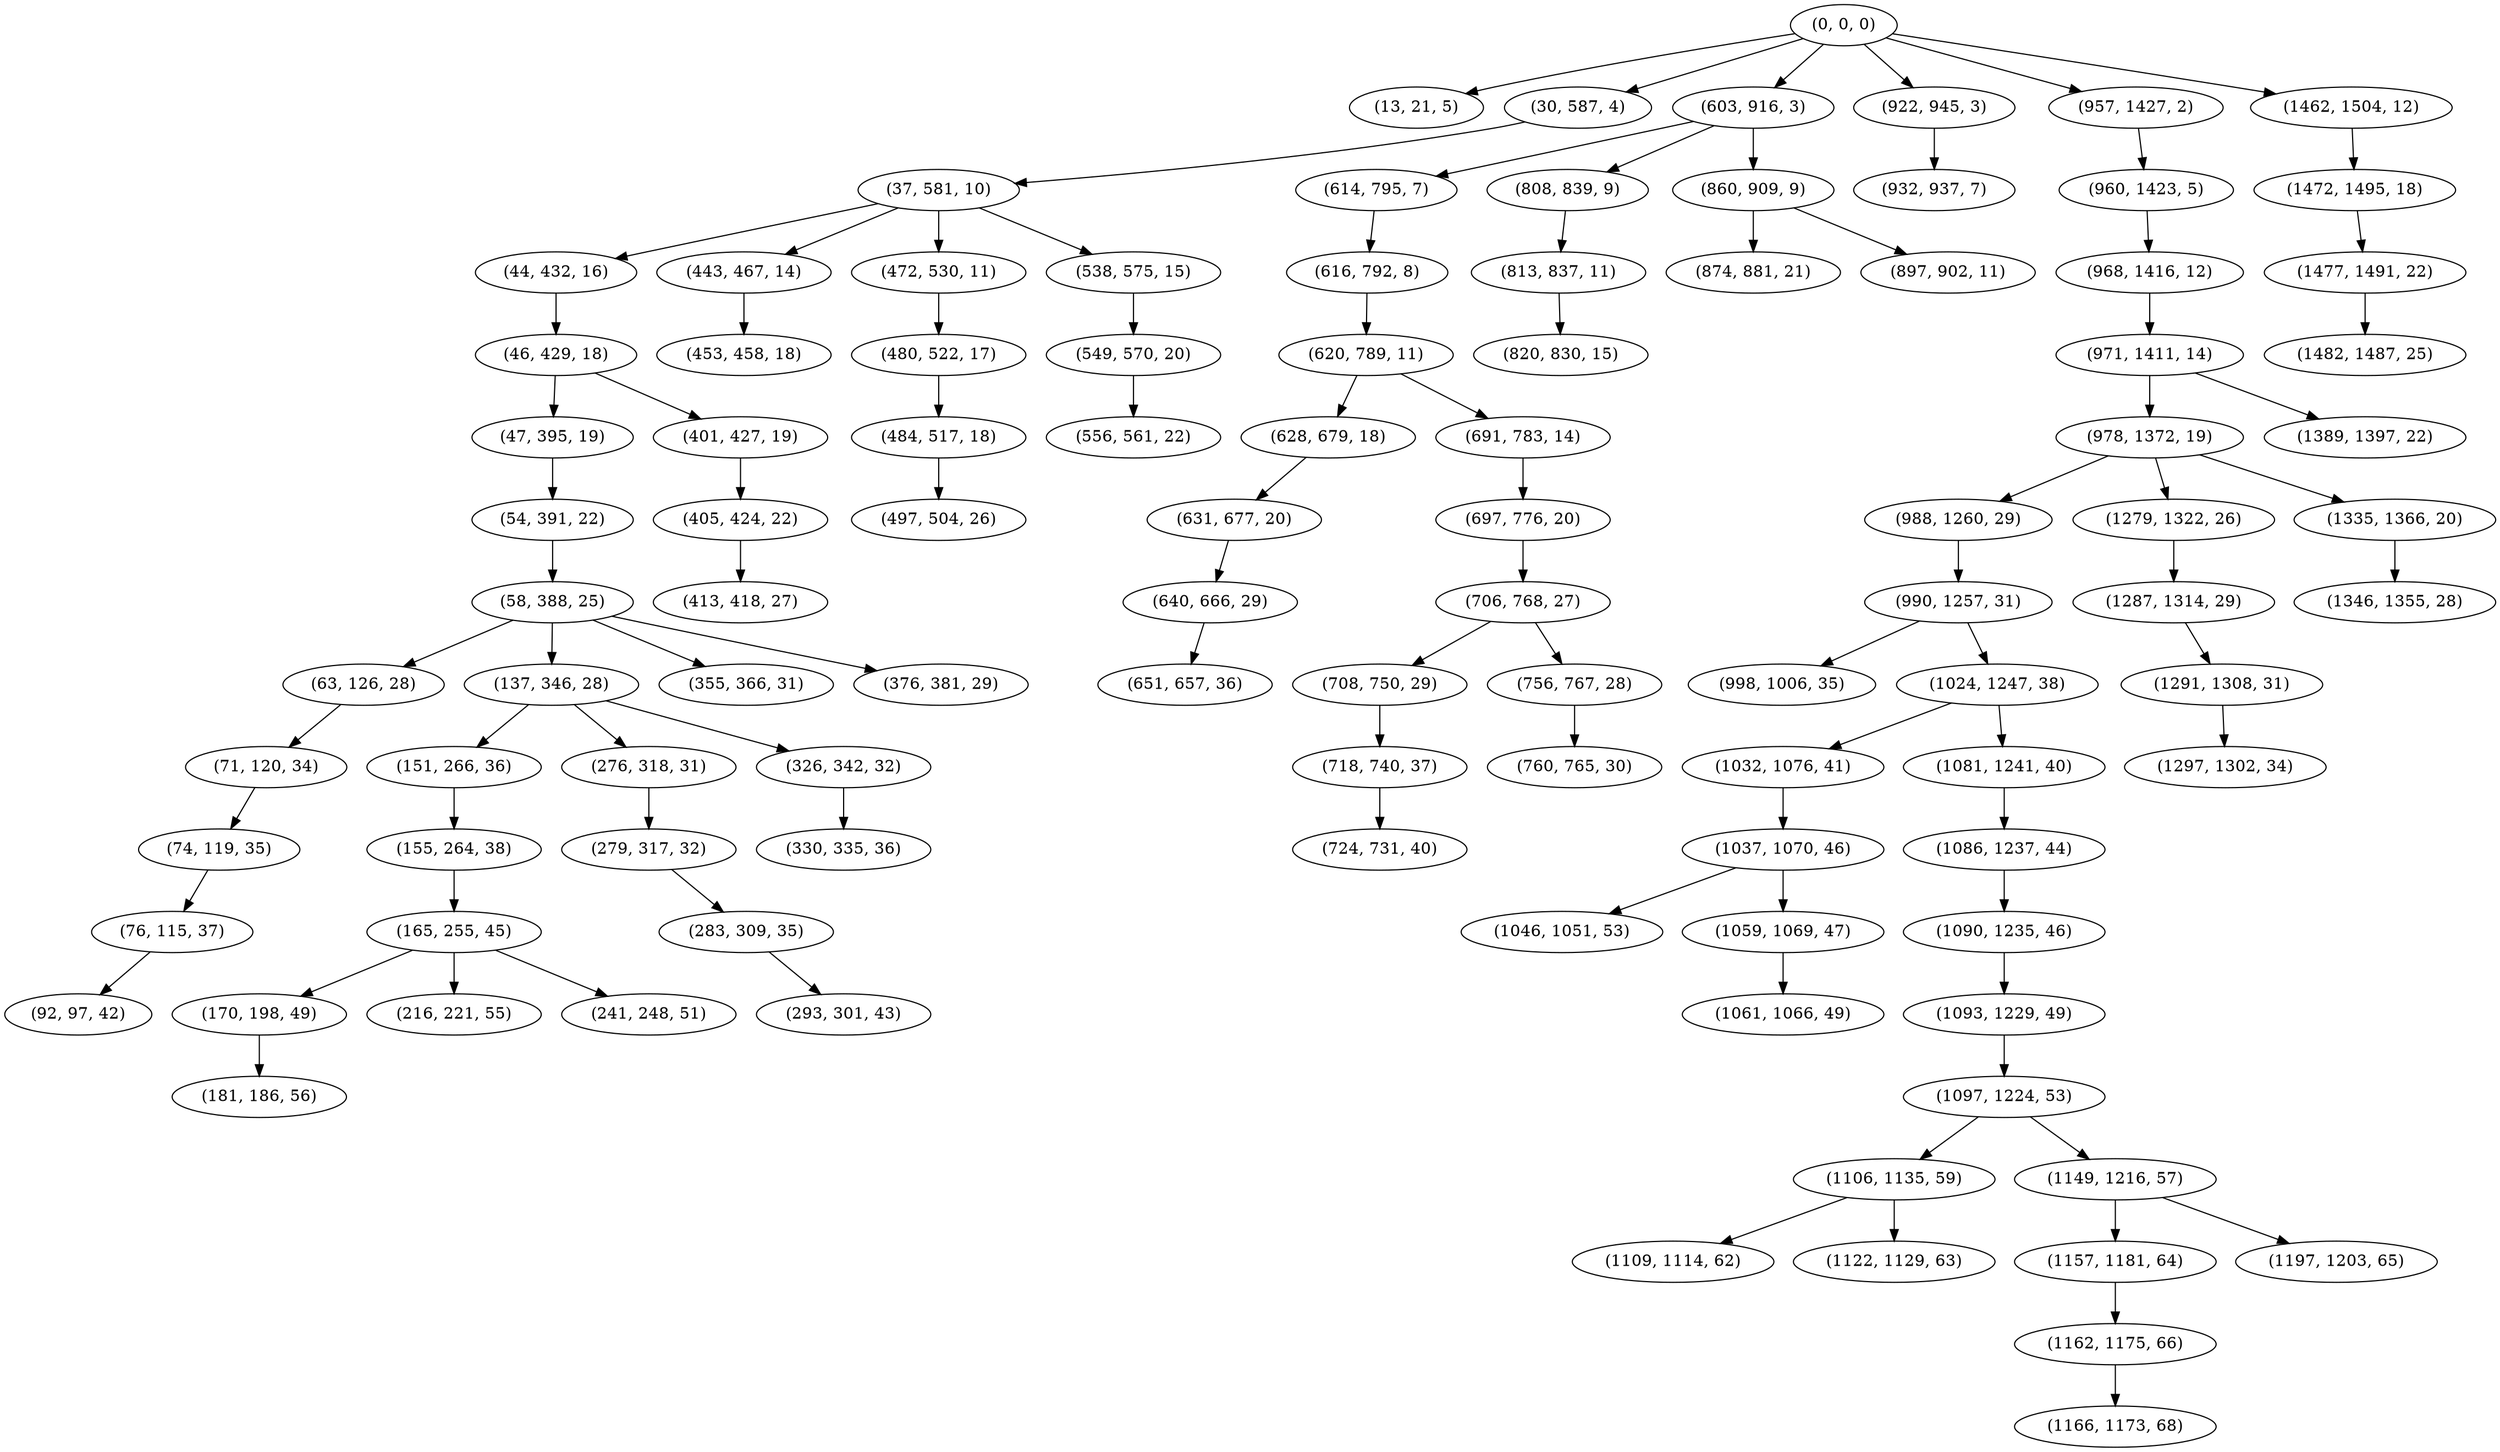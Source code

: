 digraph tree {
    "(0, 0, 0)";
    "(13, 21, 5)";
    "(30, 587, 4)";
    "(37, 581, 10)";
    "(44, 432, 16)";
    "(46, 429, 18)";
    "(47, 395, 19)";
    "(54, 391, 22)";
    "(58, 388, 25)";
    "(63, 126, 28)";
    "(71, 120, 34)";
    "(74, 119, 35)";
    "(76, 115, 37)";
    "(92, 97, 42)";
    "(137, 346, 28)";
    "(151, 266, 36)";
    "(155, 264, 38)";
    "(165, 255, 45)";
    "(170, 198, 49)";
    "(181, 186, 56)";
    "(216, 221, 55)";
    "(241, 248, 51)";
    "(276, 318, 31)";
    "(279, 317, 32)";
    "(283, 309, 35)";
    "(293, 301, 43)";
    "(326, 342, 32)";
    "(330, 335, 36)";
    "(355, 366, 31)";
    "(376, 381, 29)";
    "(401, 427, 19)";
    "(405, 424, 22)";
    "(413, 418, 27)";
    "(443, 467, 14)";
    "(453, 458, 18)";
    "(472, 530, 11)";
    "(480, 522, 17)";
    "(484, 517, 18)";
    "(497, 504, 26)";
    "(538, 575, 15)";
    "(549, 570, 20)";
    "(556, 561, 22)";
    "(603, 916, 3)";
    "(614, 795, 7)";
    "(616, 792, 8)";
    "(620, 789, 11)";
    "(628, 679, 18)";
    "(631, 677, 20)";
    "(640, 666, 29)";
    "(651, 657, 36)";
    "(691, 783, 14)";
    "(697, 776, 20)";
    "(706, 768, 27)";
    "(708, 750, 29)";
    "(718, 740, 37)";
    "(724, 731, 40)";
    "(756, 767, 28)";
    "(760, 765, 30)";
    "(808, 839, 9)";
    "(813, 837, 11)";
    "(820, 830, 15)";
    "(860, 909, 9)";
    "(874, 881, 21)";
    "(897, 902, 11)";
    "(922, 945, 3)";
    "(932, 937, 7)";
    "(957, 1427, 2)";
    "(960, 1423, 5)";
    "(968, 1416, 12)";
    "(971, 1411, 14)";
    "(978, 1372, 19)";
    "(988, 1260, 29)";
    "(990, 1257, 31)";
    "(998, 1006, 35)";
    "(1024, 1247, 38)";
    "(1032, 1076, 41)";
    "(1037, 1070, 46)";
    "(1046, 1051, 53)";
    "(1059, 1069, 47)";
    "(1061, 1066, 49)";
    "(1081, 1241, 40)";
    "(1086, 1237, 44)";
    "(1090, 1235, 46)";
    "(1093, 1229, 49)";
    "(1097, 1224, 53)";
    "(1106, 1135, 59)";
    "(1109, 1114, 62)";
    "(1122, 1129, 63)";
    "(1149, 1216, 57)";
    "(1157, 1181, 64)";
    "(1162, 1175, 66)";
    "(1166, 1173, 68)";
    "(1197, 1203, 65)";
    "(1279, 1322, 26)";
    "(1287, 1314, 29)";
    "(1291, 1308, 31)";
    "(1297, 1302, 34)";
    "(1335, 1366, 20)";
    "(1346, 1355, 28)";
    "(1389, 1397, 22)";
    "(1462, 1504, 12)";
    "(1472, 1495, 18)";
    "(1477, 1491, 22)";
    "(1482, 1487, 25)";
    "(0, 0, 0)" -> "(13, 21, 5)";
    "(0, 0, 0)" -> "(30, 587, 4)";
    "(0, 0, 0)" -> "(603, 916, 3)";
    "(0, 0, 0)" -> "(922, 945, 3)";
    "(0, 0, 0)" -> "(957, 1427, 2)";
    "(0, 0, 0)" -> "(1462, 1504, 12)";
    "(30, 587, 4)" -> "(37, 581, 10)";
    "(37, 581, 10)" -> "(44, 432, 16)";
    "(37, 581, 10)" -> "(443, 467, 14)";
    "(37, 581, 10)" -> "(472, 530, 11)";
    "(37, 581, 10)" -> "(538, 575, 15)";
    "(44, 432, 16)" -> "(46, 429, 18)";
    "(46, 429, 18)" -> "(47, 395, 19)";
    "(46, 429, 18)" -> "(401, 427, 19)";
    "(47, 395, 19)" -> "(54, 391, 22)";
    "(54, 391, 22)" -> "(58, 388, 25)";
    "(58, 388, 25)" -> "(63, 126, 28)";
    "(58, 388, 25)" -> "(137, 346, 28)";
    "(58, 388, 25)" -> "(355, 366, 31)";
    "(58, 388, 25)" -> "(376, 381, 29)";
    "(63, 126, 28)" -> "(71, 120, 34)";
    "(71, 120, 34)" -> "(74, 119, 35)";
    "(74, 119, 35)" -> "(76, 115, 37)";
    "(76, 115, 37)" -> "(92, 97, 42)";
    "(137, 346, 28)" -> "(151, 266, 36)";
    "(137, 346, 28)" -> "(276, 318, 31)";
    "(137, 346, 28)" -> "(326, 342, 32)";
    "(151, 266, 36)" -> "(155, 264, 38)";
    "(155, 264, 38)" -> "(165, 255, 45)";
    "(165, 255, 45)" -> "(170, 198, 49)";
    "(165, 255, 45)" -> "(216, 221, 55)";
    "(165, 255, 45)" -> "(241, 248, 51)";
    "(170, 198, 49)" -> "(181, 186, 56)";
    "(276, 318, 31)" -> "(279, 317, 32)";
    "(279, 317, 32)" -> "(283, 309, 35)";
    "(283, 309, 35)" -> "(293, 301, 43)";
    "(326, 342, 32)" -> "(330, 335, 36)";
    "(401, 427, 19)" -> "(405, 424, 22)";
    "(405, 424, 22)" -> "(413, 418, 27)";
    "(443, 467, 14)" -> "(453, 458, 18)";
    "(472, 530, 11)" -> "(480, 522, 17)";
    "(480, 522, 17)" -> "(484, 517, 18)";
    "(484, 517, 18)" -> "(497, 504, 26)";
    "(538, 575, 15)" -> "(549, 570, 20)";
    "(549, 570, 20)" -> "(556, 561, 22)";
    "(603, 916, 3)" -> "(614, 795, 7)";
    "(603, 916, 3)" -> "(808, 839, 9)";
    "(603, 916, 3)" -> "(860, 909, 9)";
    "(614, 795, 7)" -> "(616, 792, 8)";
    "(616, 792, 8)" -> "(620, 789, 11)";
    "(620, 789, 11)" -> "(628, 679, 18)";
    "(620, 789, 11)" -> "(691, 783, 14)";
    "(628, 679, 18)" -> "(631, 677, 20)";
    "(631, 677, 20)" -> "(640, 666, 29)";
    "(640, 666, 29)" -> "(651, 657, 36)";
    "(691, 783, 14)" -> "(697, 776, 20)";
    "(697, 776, 20)" -> "(706, 768, 27)";
    "(706, 768, 27)" -> "(708, 750, 29)";
    "(706, 768, 27)" -> "(756, 767, 28)";
    "(708, 750, 29)" -> "(718, 740, 37)";
    "(718, 740, 37)" -> "(724, 731, 40)";
    "(756, 767, 28)" -> "(760, 765, 30)";
    "(808, 839, 9)" -> "(813, 837, 11)";
    "(813, 837, 11)" -> "(820, 830, 15)";
    "(860, 909, 9)" -> "(874, 881, 21)";
    "(860, 909, 9)" -> "(897, 902, 11)";
    "(922, 945, 3)" -> "(932, 937, 7)";
    "(957, 1427, 2)" -> "(960, 1423, 5)";
    "(960, 1423, 5)" -> "(968, 1416, 12)";
    "(968, 1416, 12)" -> "(971, 1411, 14)";
    "(971, 1411, 14)" -> "(978, 1372, 19)";
    "(971, 1411, 14)" -> "(1389, 1397, 22)";
    "(978, 1372, 19)" -> "(988, 1260, 29)";
    "(978, 1372, 19)" -> "(1279, 1322, 26)";
    "(978, 1372, 19)" -> "(1335, 1366, 20)";
    "(988, 1260, 29)" -> "(990, 1257, 31)";
    "(990, 1257, 31)" -> "(998, 1006, 35)";
    "(990, 1257, 31)" -> "(1024, 1247, 38)";
    "(1024, 1247, 38)" -> "(1032, 1076, 41)";
    "(1024, 1247, 38)" -> "(1081, 1241, 40)";
    "(1032, 1076, 41)" -> "(1037, 1070, 46)";
    "(1037, 1070, 46)" -> "(1046, 1051, 53)";
    "(1037, 1070, 46)" -> "(1059, 1069, 47)";
    "(1059, 1069, 47)" -> "(1061, 1066, 49)";
    "(1081, 1241, 40)" -> "(1086, 1237, 44)";
    "(1086, 1237, 44)" -> "(1090, 1235, 46)";
    "(1090, 1235, 46)" -> "(1093, 1229, 49)";
    "(1093, 1229, 49)" -> "(1097, 1224, 53)";
    "(1097, 1224, 53)" -> "(1106, 1135, 59)";
    "(1097, 1224, 53)" -> "(1149, 1216, 57)";
    "(1106, 1135, 59)" -> "(1109, 1114, 62)";
    "(1106, 1135, 59)" -> "(1122, 1129, 63)";
    "(1149, 1216, 57)" -> "(1157, 1181, 64)";
    "(1149, 1216, 57)" -> "(1197, 1203, 65)";
    "(1157, 1181, 64)" -> "(1162, 1175, 66)";
    "(1162, 1175, 66)" -> "(1166, 1173, 68)";
    "(1279, 1322, 26)" -> "(1287, 1314, 29)";
    "(1287, 1314, 29)" -> "(1291, 1308, 31)";
    "(1291, 1308, 31)" -> "(1297, 1302, 34)";
    "(1335, 1366, 20)" -> "(1346, 1355, 28)";
    "(1462, 1504, 12)" -> "(1472, 1495, 18)";
    "(1472, 1495, 18)" -> "(1477, 1491, 22)";
    "(1477, 1491, 22)" -> "(1482, 1487, 25)";
}
